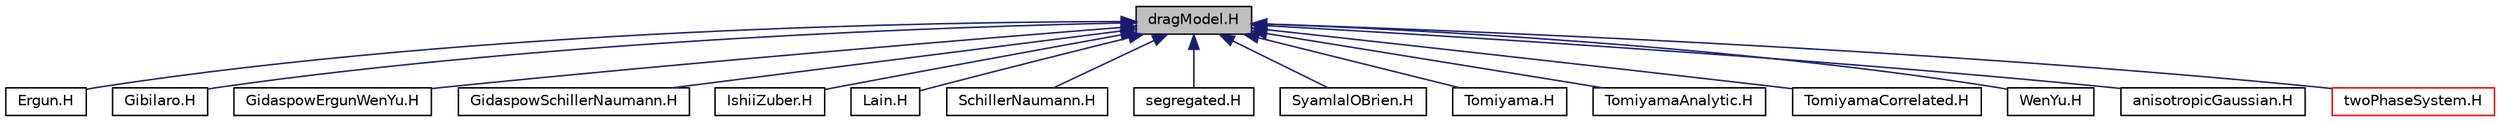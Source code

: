 digraph "dragModel.H"
{
  bgcolor="transparent";
  edge [fontname="Helvetica",fontsize="10",labelfontname="Helvetica",labelfontsize="10"];
  node [fontname="Helvetica",fontsize="10",shape=record];
  Node1 [label="dragModel.H",height=0.2,width=0.4,color="black", fillcolor="grey75", style="filled", fontcolor="black"];
  Node1 -> Node2 [dir="back",color="midnightblue",fontsize="10",style="solid",fontname="Helvetica"];
  Node2 [label="Ergun.H",height=0.2,width=0.4,color="black",URL="$a00355.html"];
  Node1 -> Node3 [dir="back",color="midnightblue",fontsize="10",style="solid",fontname="Helvetica"];
  Node3 [label="Gibilaro.H",height=0.2,width=0.4,color="black",URL="$a00389.html"];
  Node1 -> Node4 [dir="back",color="midnightblue",fontsize="10",style="solid",fontname="Helvetica"];
  Node4 [label="GidaspowErgunWenYu.H",height=0.2,width=0.4,color="black",URL="$a00393.html"];
  Node1 -> Node5 [dir="back",color="midnightblue",fontsize="10",style="solid",fontname="Helvetica"];
  Node5 [label="GidaspowSchillerNaumann.H",height=0.2,width=0.4,color="black",URL="$a00395.html"];
  Node1 -> Node6 [dir="back",color="midnightblue",fontsize="10",style="solid",fontname="Helvetica"];
  Node6 [label="IshiiZuber.H",height=0.2,width=0.4,color="black",URL="$a00419.html"];
  Node1 -> Node7 [dir="back",color="midnightblue",fontsize="10",style="solid",fontname="Helvetica"];
  Node7 [label="Lain.H",height=0.2,width=0.4,color="black",URL="$a00439.html"];
  Node1 -> Node8 [dir="back",color="midnightblue",fontsize="10",style="solid",fontname="Helvetica"];
  Node8 [label="SchillerNaumann.H",height=0.2,width=0.4,color="black",URL="$a00627.html"];
  Node1 -> Node9 [dir="back",color="midnightblue",fontsize="10",style="solid",fontname="Helvetica"];
  Node9 [label="segregated.H",height=0.2,width=0.4,color="black",URL="$a00629.html"];
  Node1 -> Node10 [dir="back",color="midnightblue",fontsize="10",style="solid",fontname="Helvetica"];
  Node10 [label="SyamlalOBrien.H",height=0.2,width=0.4,color="black",URL="$a00643.html"];
  Node1 -> Node11 [dir="back",color="midnightblue",fontsize="10",style="solid",fontname="Helvetica"];
  Node11 [label="Tomiyama.H",height=0.2,width=0.4,color="black",URL="$a00651.html"];
  Node1 -> Node12 [dir="back",color="midnightblue",fontsize="10",style="solid",fontname="Helvetica"];
  Node12 [label="TomiyamaAnalytic.H",height=0.2,width=0.4,color="black",URL="$a00653.html"];
  Node1 -> Node13 [dir="back",color="midnightblue",fontsize="10",style="solid",fontname="Helvetica"];
  Node13 [label="TomiyamaCorrelated.H",height=0.2,width=0.4,color="black",URL="$a00657.html"];
  Node1 -> Node14 [dir="back",color="midnightblue",fontsize="10",style="solid",fontname="Helvetica"];
  Node14 [label="WenYu.H",height=0.2,width=0.4,color="black",URL="$a00718.html"];
  Node1 -> Node15 [dir="back",color="midnightblue",fontsize="10",style="solid",fontname="Helvetica"];
  Node15 [label="anisotropicGaussian.H",height=0.2,width=0.4,color="black",URL="$a00247.html"];
  Node1 -> Node16 [dir="back",color="midnightblue",fontsize="10",style="solid",fontname="Helvetica"];
  Node16 [label="twoPhaseSystem.H",height=0.2,width=0.4,color="red",URL="$a00675.html"];
}
